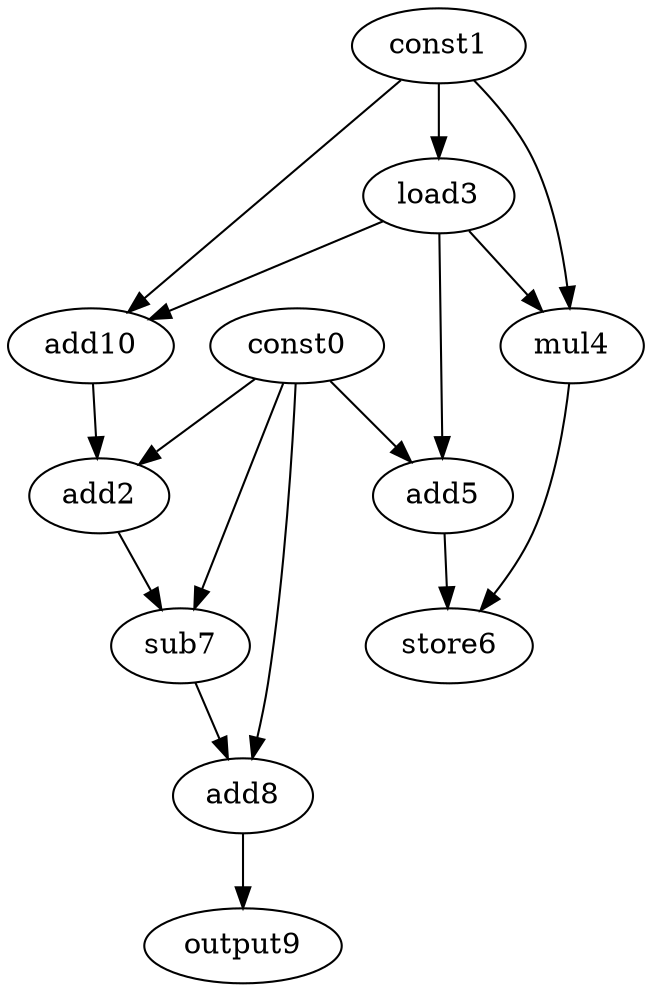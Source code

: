 digraph G { 
const0[opcode=const]; 
const1[opcode=const]; 
add2[opcode=add]; 
load3[opcode=load]; 
mul4[opcode=mul]; 
add5[opcode=add]; 
store6[opcode=store]; 
sub7[opcode=sub]; 
add8[opcode=add]; 
output9[opcode=output]; 
add10[opcode=add]; 
const1->load3[operand=0];
const1->mul4[operand=0];
load3->mul4[operand=1];
const0->add5[operand=0];
load3->add5[operand=1];
const1->add10[operand=0];
load3->add10[operand=1];
const0->add2[operand=0];
add10->add2[operand=1];
mul4->store6[operand=0];
add5->store6[operand=1];
const0->sub7[operand=0];
add2->sub7[operand=1];
const0->add8[operand=0];
sub7->add8[operand=1];
add8->output9[operand=0];
}
